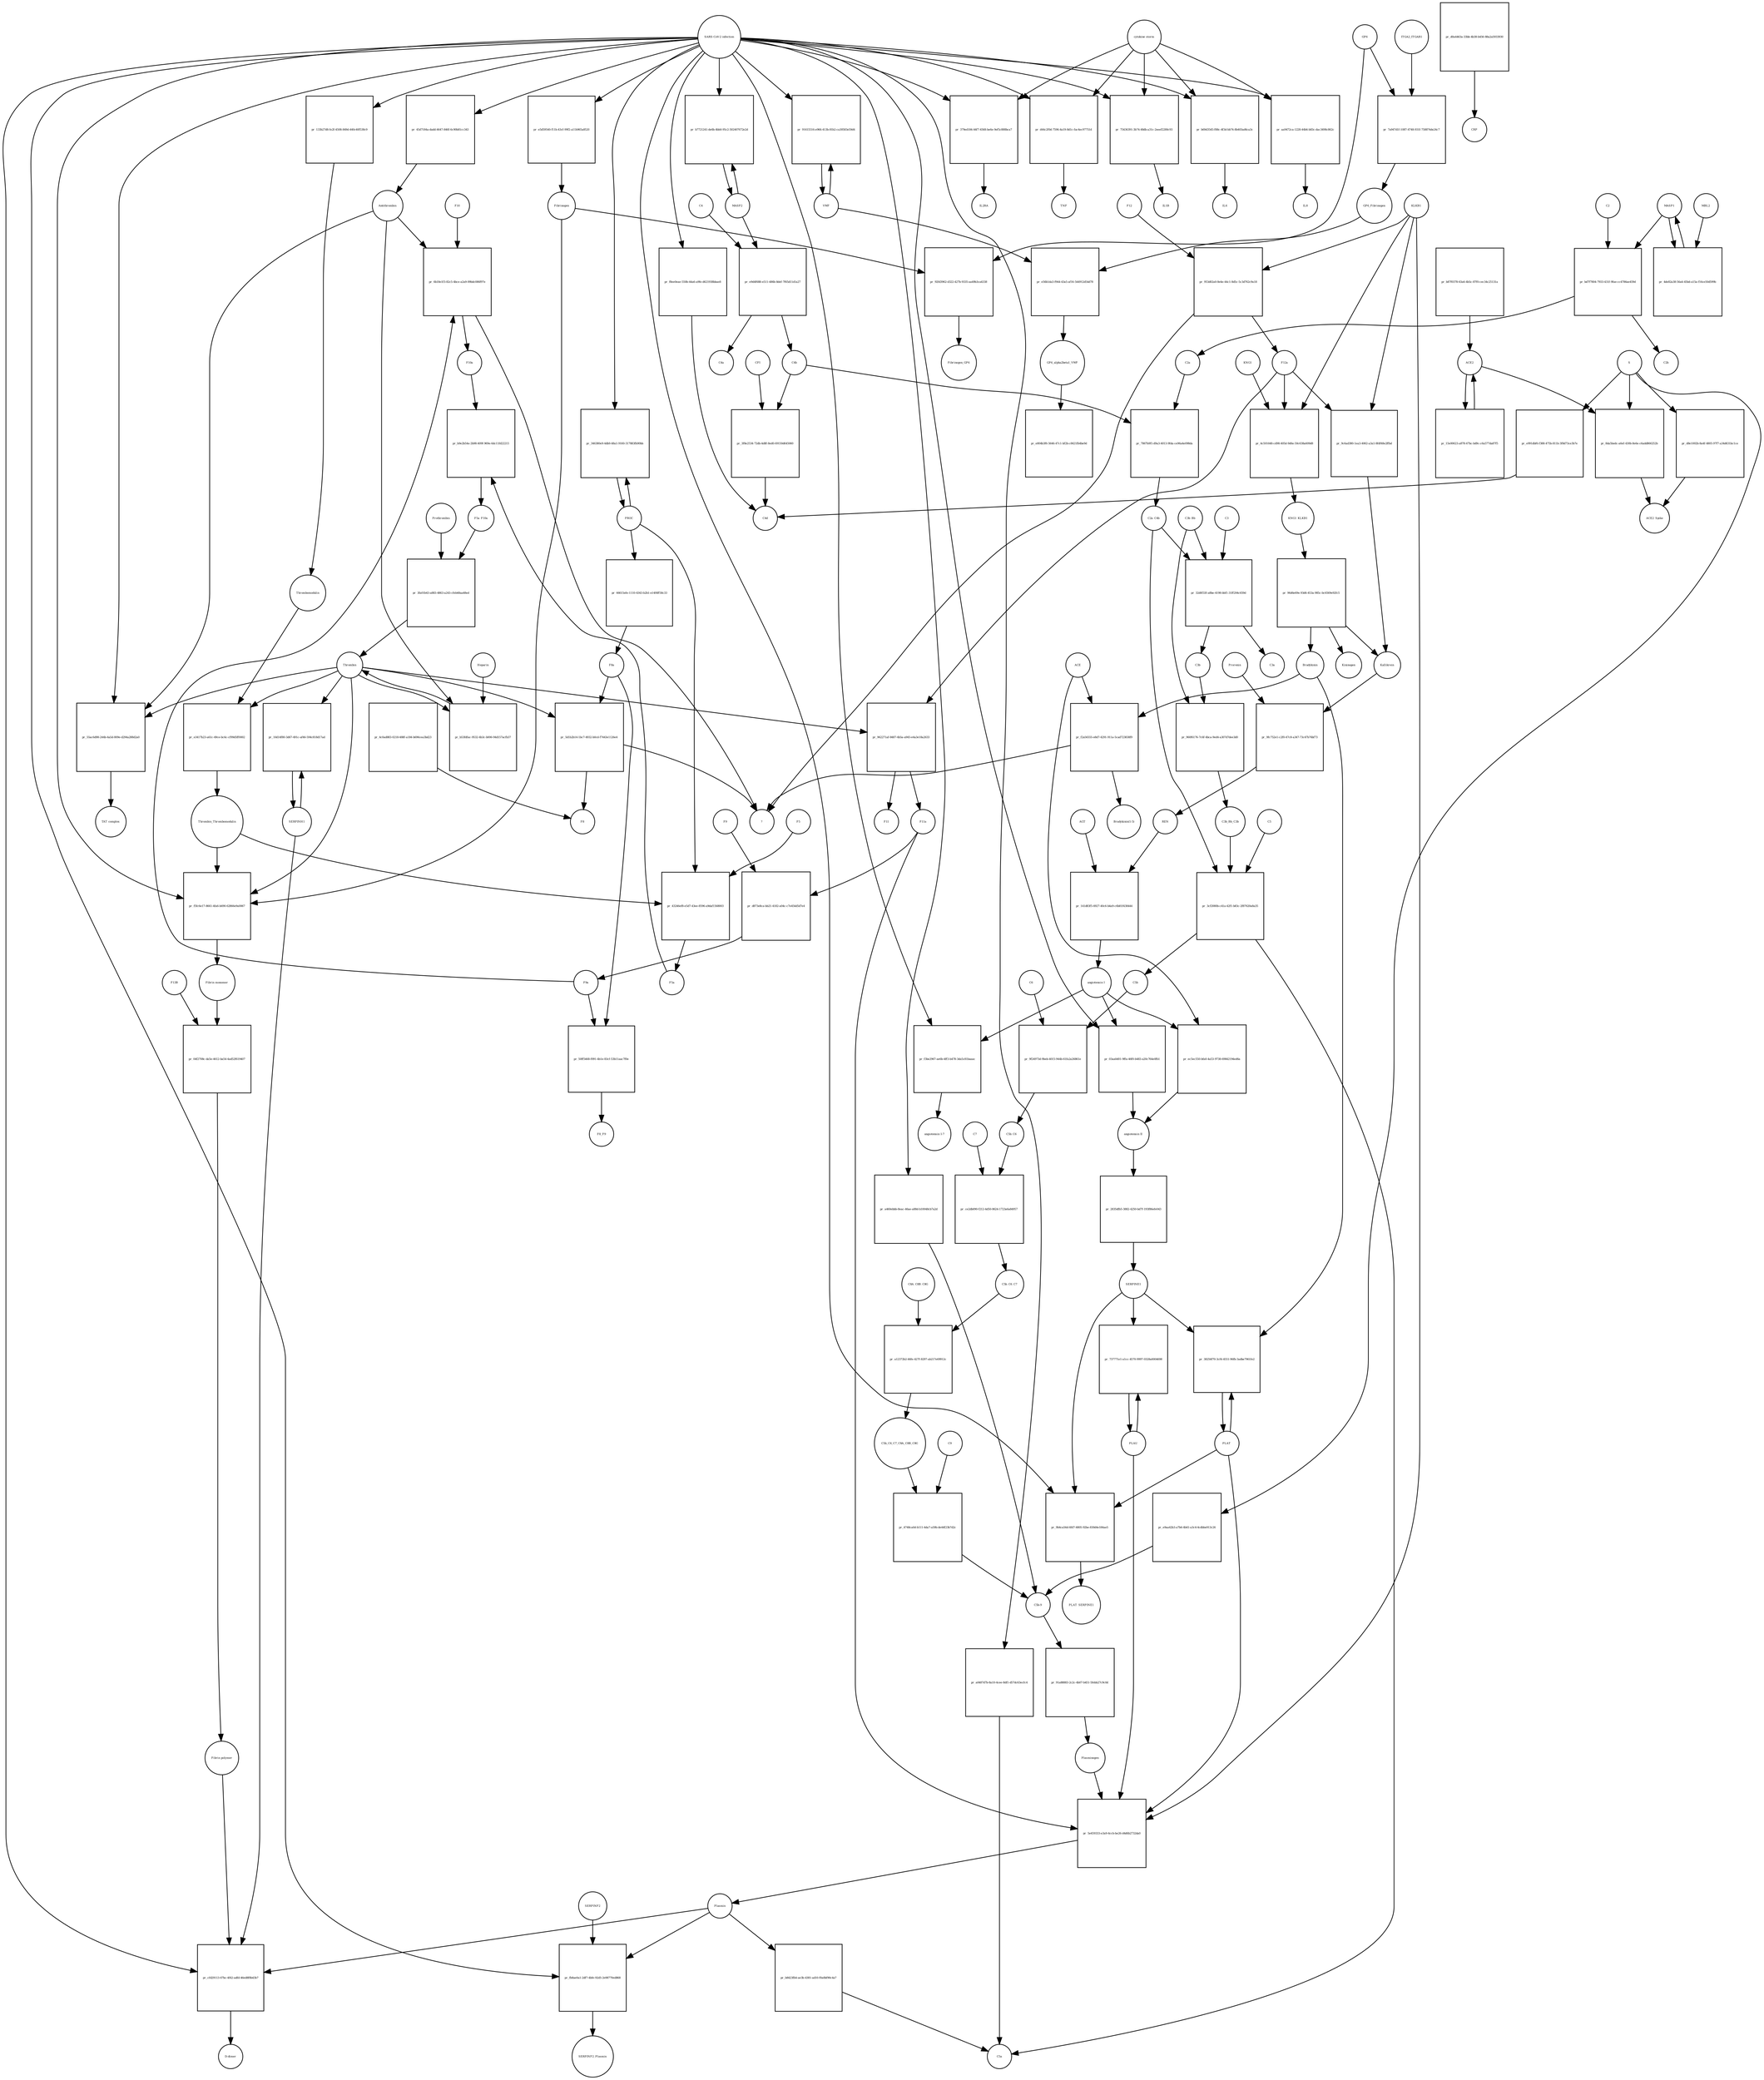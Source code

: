 strict digraph  {
C4b [annotation="", bipartite=0, cls=macromolecule, fontsize=4, label=C4b, shape=circle];
"pr_7867b9f1-d9a3-4013-9fda-ce96a4e098da" [annotation="", bipartite=1, cls=process, fontsize=4, label="pr_7867b9f1-d9a3-4013-9fda-ce96a4e098da", shape=square];
C2a [annotation="", bipartite=0, cls=macromolecule, fontsize=4, label=C2a, shape=circle];
C2a_C4b [annotation="", bipartite=0, cls=complex, fontsize=4, label=C2a_C4b, shape=circle];
C3b [annotation="", bipartite=0, cls=macromolecule, fontsize=4, label=C3b, shape=circle];
"pr_960f6176-7c6f-4bca-9ed4-a307d7dee3d0" [annotation="", bipartite=1, cls=process, fontsize=4, label="pr_960f6176-7c6f-4bca-9ed4-a307d7dee3d0", shape=square];
C3b_Bb [annotation="urn_miriam_pubmed_12440962|urn_miriam_brenda_3.4.21.47", bipartite=0, cls=complex, fontsize=4, label=C3b_Bb, shape=circle];
C3b_Bb_C3b [annotation="urn_miriam_pubmed_12440962|urn_miriam_brenda_34.4.21.47", bipartite=0, cls=complex, fontsize=4, label=C3b_Bb_C3b, shape=circle];
"pr_3f8e2534-72db-4d8f-8ed0-69150d645060" [annotation="", bipartite=1, cls=process, fontsize=4, label="pr_3f8e2534-72db-4d8f-8ed0-69150d645060", shape=square];
C4d [annotation="", bipartite=0, cls=macromolecule, fontsize=4, label=C4d, shape=circle];
CFI [annotation="urn_miriam_hgnc_HGNC%3A2771", bipartite=0, cls=macromolecule, fontsize=4, label=CFI, shape=circle];
"pr_4c0ad883-0218-488f-a184-b696cea3bd23" [annotation="", bipartite=1, cls=process, fontsize=4, label="pr_4c0ad883-0218-488f-a184-b696cea3bd23", shape=square];
F8 [annotation="urn_miriam_hgnc_HGNC%3A3546", bipartite=0, cls=macromolecule, fontsize=4, label=F8, shape=circle];
"pr_45d7184a-dadd-4647-846f-6c90b81cc343" [annotation="", bipartite=1, cls=process, fontsize=4, label="pr_45d7184a-dadd-4647-846f-6c90b81cc343", shape=square];
Antithrombin [annotation="urn_miriam_hgnc_HGNC%3A775", bipartite=0, cls=macromolecule, fontsize=4, label=Antithrombin, shape=circle];
"SARS-CoV-2 infection" [annotation=urn_miriam_taxonomy_2697049, bipartite=0, cls=phenotype, fontsize=4, label="SARS-CoV-2 infection", shape=circle];
S [annotation="urn_miriam_uniprot_P0DTC2|urn_miriam_uniprot_P59594", bipartite=0, cls=macromolecule, fontsize=4, label=S, shape=circle];
"pr_d8e1002b-8a4f-4805-97f7-a34d631bc1ce" [annotation="", bipartite=1, cls="omitted process", fontsize=4, label="pr_d8e1002b-8a4f-4805-97f7-a34d631bc1ce", shape=square];
ACE2_Spike [annotation="", bipartite=0, cls=complex, fontsize=4, label=ACE2_Spike, shape=circle];
Bradykinin [annotation="urn_miriam_obo.chebi_CHEBI%3A3165", bipartite=0, cls=macromolecule, fontsize=4, label=Bradykinin, shape=circle];
"pr_f2a56555-e8d7-4291-911a-5cad723838f9" [annotation="", bipartite=1, cls=process, fontsize=4, label="pr_f2a56555-e8d7-4291-911a-5cad723838f9", shape=square];
"Bradykinin(1-5)" [annotation="", bipartite=0, cls=macromolecule, fontsize=4, label="Bradykinin(1-5)", shape=circle];
"?" [annotation="", bipartite=0, cls=macromolecule, fontsize=4, label="?", shape=circle];
ACE [annotation="urn_miriam_hgnc_HGNC%3A2707", bipartite=0, cls=macromolecule, fontsize=4, label=ACE, shape=circle];
ACE2 [annotation="urn_miriam_hgnc_HGNC%3A13557", bipartite=0, cls=macromolecule, fontsize=4, label=ACE2, shape=circle];
"pr_15e00623-a878-47bc-bd9c-c6a577da87f5" [annotation="", bipartite=1, cls=process, fontsize=4, label="pr_15e00623-a878-47bc-bd9c-c6a577da87f5", shape=square];
"pr_8da5bedc-a6ef-430b-8e6e-c6add866252b" [annotation="", bipartite=1, cls=process, fontsize=4, label="pr_8da5bedc-a6ef-430b-8e6e-c6add866252b", shape=square];
"pr_b87f0378-63a6-4b5c-87f0-cec34c25131a" [annotation="", bipartite=1, cls=process, fontsize=4, label="pr_b87f0378-63a6-4b5c-87f0-cec34c25131a", shape=square];
"angiotensin I" [annotation="urn_miriam_obo.chebi_CHEBI%3A2718", bipartite=0, cls="simple chemical", fontsize=4, label="angiotensin I", shape=circle];
"pr_f3be2967-ae6b-4ff3-b478-3da5c81baaac" [annotation="", bipartite=1, cls=process, fontsize=4, label="pr_f3be2967-ae6b-4ff3-b478-3da5c81baaac", shape=square];
"angiotensin I-7" [annotation="urn_miriam_obo.chebi_CHEBI%3A55438", bipartite=0, cls="simple chemical", fontsize=4, label="angiotensin I-7", shape=circle];
"pr_e991dbf6-f388-475b-811b-3f8d73ce3b7e" [annotation="", bipartite=1, cls=process, fontsize=4, label="pr_e991dbf6-f388-475b-811b-3f8d73ce3b7e", shape=square];
"pr_e9aa42b3-a7b6-4b41-a3c4-4cdbbe913c26" [annotation="", bipartite=1, cls=process, fontsize=4, label="pr_e9aa42b3-a7b6-4b41-a3c4-4cdbbe913c26", shape=square];
"C5b-9" [annotation="", bipartite=0, cls=complex, fontsize=4, label="C5b-9", shape=circle];
"pr_d0a4463a-33bb-4b38-b456-88a2a5933930" [annotation="", bipartite=1, cls=process, fontsize=4, label="pr_d0a4463a-33bb-4b38-b456-88a2a5933930", shape=square];
CRP [annotation="urn_miriam_hgnc_HGNC%3A2367", bipartite=0, cls=macromolecule, fontsize=4, label=CRP, shape=circle];
VWF [annotation="", bipartite=0, cls=macromolecule, fontsize=4, label=VWF, shape=circle];
"pr_91615516-e966-413b-81b2-ca30583e59d4" [annotation="", bipartite=1, cls=process, fontsize=4, label="pr_91615516-e966-413b-81b2-ca30583e59d4", shape=square];
PROC [annotation="urn_miriam_hgnc_HGNC%3A9451", bipartite=0, cls=macromolecule, fontsize=4, label=PROC, shape=circle];
"pr_346380e9-4db9-48a1-9160-317883fb90bb" [annotation="", bipartite=1, cls=process, fontsize=4, label="pr_346380e9-4db9-48a1-9160-317883fb90bb", shape=square];
"pr_f8ee0eae-550b-44a6-a9fe-d621938bbae8" [annotation="", bipartite=1, cls=process, fontsize=4, label="pr_f8ee0eae-550b-44a6-a9fe-d621938bbae8", shape=square];
Plasmin [annotation="urn_miriam_hgnc_HGNC%3A9051", bipartite=0, cls=macromolecule, fontsize=4, label=Plasmin, shape=circle];
"pr_fb8ae0a1-2df7-4bfe-92d5-2e98770ed868" [annotation="", bipartite=1, cls=process, fontsize=4, label="pr_fb8ae0a1-2df7-4bfe-92d5-2e98770ed868", shape=square];
SERPINF2 [annotation="urn_miriam_hgnc_HGNC%3A9075", bipartite=0, cls=macromolecule, fontsize=4, label=SERPINF2, shape=circle];
SERPINF2_Plasmin [annotation="", bipartite=0, cls=complex, fontsize=4, label=SERPINF2_Plasmin, shape=circle];
"pr_133b27d8-fe2f-4508-849d-440c40f538c9" [annotation="", bipartite=1, cls=process, fontsize=4, label="pr_133b27d8-fe2f-4508-849d-440c40f538c9", shape=square];
Thrombomodulin [annotation="urn_miriam_hgnc_HGNC%3A11784", bipartite=0, cls=macromolecule, fontsize=4, label=Thrombomodulin, shape=circle];
KLKB1 [annotation=urn_miriam_hgnc_6371, bipartite=0, cls=macromolecule, fontsize=4, label=KLKB1, shape=circle];
"pr_9c6ad380-1ea3-4062-a3a1-8fdf48e2ffbd" [annotation="", bipartite=1, cls=process, fontsize=4, label="pr_9c6ad380-1ea3-4062-a3a1-8fdf48e2ffbd", shape=square];
Kallikrein [annotation=urn_miriam_hgnc_6371, bipartite=0, cls=macromolecule, fontsize=4, label=Kallikrein, shape=circle];
F12a [annotation="urn_miriam_hgnc_HGNC%3A3530", bipartite=0, cls=macromolecule, fontsize=4, label=F12a, shape=circle];
KNG1_KLKB1 [annotation=urn_miriam_pubmed_17598838, bipartite=0, cls=complex, fontsize=4, label=KNG1_KLKB1, shape=circle];
"pr_96d6e69e-93d6-453a-985c-bc6569e92fc5" [annotation="", bipartite=1, cls=process, fontsize=4, label="pr_96d6e69e-93d6-453a-985c-bc6569e92fc5", shape=square];
Kininogen [annotation="urn_miriam_hgnc_HGNC%3A6383", bipartite=0, cls=macromolecule, fontsize=4, label=Kininogen, shape=circle];
"pr_a460ebbb-8eac-46ae-a88d-b10048cb7a2d" [annotation="", bipartite=1, cls=process, fontsize=4, label="pr_a460ebbb-8eac-46ae-a88d-b10048cb7a2d", shape=square];
"pr_a0487d7b-8a10-4cee-8df1-d57dc63ecfc4" [annotation="", bipartite=1, cls=process, fontsize=4, label="pr_a0487d7b-8a10-4cee-8df1-d57dc63ecfc4", shape=square];
C5a [annotation="", bipartite=0, cls=macromolecule, fontsize=4, label=C5a, shape=circle];
PLAT [annotation="urn_miriam_hgnc_HGNC%3A9051", bipartite=0, cls=macromolecule, fontsize=4, label=PLAT, shape=circle];
"pr_38256f70-3cf4-4551-96fb-3adbe7961fe2" [annotation="", bipartite=1, cls=process, fontsize=4, label="pr_38256f70-3cf4-4551-96fb-3adbe7961fe2", shape=square];
SERPINE1 [annotation="urn_miriam_hgnc_HGNC%3A8593", bipartite=0, cls=macromolecule, fontsize=4, label=SERPINE1, shape=circle];
AGT [annotation="urn_miriam_hgnc_HGNC%3A333", bipartite=0, cls=macromolecule, fontsize=4, label=AGT, shape=circle];
"pr_141d83f5-6927-40c6-b4a9-c6b81f438444" [annotation="", bipartite=1, cls=process, fontsize=4, label="pr_141d83f5-6927-40c6-b4a9-c6b81f438444", shape=square];
REN [annotation="urn_miriam_hgnc_HGNC%3A9958", bipartite=0, cls=macromolecule, fontsize=4, label=REN, shape=circle];
C2 [annotation="urn_miriam_hgnc_HGNC%3A1248", bipartite=0, cls=macromolecule, fontsize=4, label=C2, shape=circle];
"pr_bd7f7804-7933-431f-9fae-cc4786ae459d" [annotation="", bipartite=1, cls=process, fontsize=4, label="pr_bd7f7804-7933-431f-9fae-cc4786ae459d", shape=square];
C2b [annotation="", bipartite=0, cls=macromolecule, fontsize=4, label=C2b, shape=circle];
MASP1 [annotation="", bipartite=0, cls=macromolecule, fontsize=4, label=MASP1, shape=circle];
MASP2 [annotation="", bipartite=0, cls=macromolecule, fontsize=4, label=MASP2, shape=circle];
"pr_b7721241-de6b-4bb0-95c2-502407672e2d" [annotation="", bipartite=1, cls=process, fontsize=4, label="pr_b7721241-de6b-4bb0-95c2-502407672e2d", shape=square];
"pr_4de82a38-56a4-45bd-a15a-f16ce50d599b" [annotation="", bipartite=1, cls=process, fontsize=4, label="pr_4de82a38-56a4-45bd-a15a-f16ce50d599b", shape=square];
MBL2 [annotation=urn_miriam_hgnc_6902, bipartite=0, cls=macromolecule, fontsize=4, label=MBL2, shape=circle];
F10 [annotation="urn_miriam_hgnc_HGNC%3A3528", bipartite=0, cls=macromolecule, fontsize=4, label=F10, shape=circle];
"pr_6b18e1f3-82c5-4bce-a2a9-09bdc086f97e" [annotation="", bipartite=1, cls=process, fontsize=4, label="pr_6b18e1f3-82c5-4bce-a2a9-09bdc086f97e", shape=square];
F10a [annotation="urn_miriam_hgnc_HGNC%3A3528", bipartite=0, cls=macromolecule, fontsize=4, label=F10a, shape=circle];
F9a [annotation="", bipartite=0, cls=macromolecule, fontsize=4, label=F9a, shape=circle];
C3 [annotation="urn_miriam_hgnc_HGNC%3A1318", bipartite=0, cls=macromolecule, fontsize=4, label=C3, shape=circle];
"pr_32d0f33f-a8be-4198-bbf1-31ff204c659d" [annotation="", bipartite=1, cls=process, fontsize=4, label="pr_32d0f33f-a8be-4198-bbf1-31ff204c659d", shape=square];
C3a [annotation="", bipartite=0, cls=macromolecule, fontsize=4, label=C3a, shape=circle];
Prorenin [annotation="", bipartite=0, cls=macromolecule, fontsize=4, label=Prorenin, shape=circle];
"pr_9fc752e1-c2f0-47c8-a347-73c47b76bf73" [annotation="", bipartite=1, cls=process, fontsize=4, label="pr_9fc752e1-c2f0-47c8-a347-73c47b76bf73", shape=square];
F8a [annotation="urn_miriam_hgnc_HGNC%3A3546", bipartite=0, cls=macromolecule, fontsize=4, label=F8a, shape=circle];
"pr_5d1b2b14-1bc7-4932-b0cd-f7443e1126e4" [annotation="", bipartite=1, cls=process, fontsize=4, label="pr_5d1b2b14-1bc7-4932-b0cd-f7443e1126e4", shape=square];
Thrombin [annotation="urn_miriam_hgnc_HGNC%3A3535", bipartite=0, cls=macromolecule, fontsize=4, label=Thrombin, shape=circle];
"pr_b53fdfac-9532-4b3c-b006-94d157acfb37" [annotation="", bipartite=1, cls=process, fontsize=4, label="pr_b53fdfac-9532-4b3c-b006-94d157acfb37", shape=square];
Heparin [annotation="urn_miriam_pubmed_708377|urn_miriam_obo.chebi_CHEBI%3A28304", bipartite=0, cls="simple chemical", fontsize=4, label=Heparin, shape=circle];
"pr_ec5ec550-bfa0-4a53-9738-69842194ed6a" [annotation="", bipartite=1, cls=process, fontsize=4, label="pr_ec5ec550-bfa0-4a53-9738-69842194ed6a", shape=square];
"angiotensin II" [annotation="urn_miriam_obo.chebi_CHEBI%3A2718", bipartite=0, cls="simple chemical", fontsize=4, label="angiotensin II", shape=circle];
PLAU [annotation="", bipartite=0, cls=macromolecule, fontsize=4, label=PLAU, shape=circle];
"pr_737771e1-a1cc-4570-9997-0328a0004698" [annotation="", bipartite=1, cls=process, fontsize=4, label="pr_737771e1-a1cc-4570-9997-0328a0004698", shape=square];
F12 [annotation="urn_miriam_hgnc_HGNC%3A3530", bipartite=0, cls=macromolecule, fontsize=4, label=F12, shape=circle];
"pr_953d02a0-8e4e-44c1-8d5c-5c3d762c9a18" [annotation="", bipartite=1, cls=process, fontsize=4, label="pr_953d02a0-8e4e-44c1-8d5c-5c3d762c9a18", shape=square];
"pr_962271af-8487-4b5a-a945-e4a3e18a2633" [annotation="", bipartite=1, cls=process, fontsize=4, label="pr_962271af-8487-4b5a-a945-e4a3e18a2633", shape=square];
F11 [annotation="urn_miriam_hgnc_HGNC%3A3529", bipartite=0, cls=macromolecule, fontsize=4, label=F11, shape=circle];
F11a [annotation="urn_miriam_hgnc_HGNC%3A3529", bipartite=0, cls=macromolecule, fontsize=4, label=F11a, shape=circle];
C4 [annotation="", bipartite=0, cls=macromolecule, fontsize=4, label=C4, shape=circle];
"pr_e9d4f688-e511-486b-8def-7f65d11d1a27" [annotation="", bipartite=1, cls=process, fontsize=4, label="pr_e9d4f688-e511-486b-8def-7f65d11d1a27", shape=square];
C4a [annotation="", bipartite=0, cls=macromolecule, fontsize=4, label=C4a, shape=circle];
"pr_9b4ca56d-6fd7-4805-92be-830d4e184ae5" [annotation="", bipartite=1, cls=process, fontsize=4, label="pr_9b4ca56d-6fd7-4805-92be-830d4e184ae5", shape=square];
PLAT_SERPINE1 [annotation=urn_miriam_pubmed_22449964, bipartite=0, cls=complex, fontsize=4, label=PLAT_SERPINE1, shape=circle];
"pr_50ff5468-f091-4b1e-83cf-53b11aac7f0e" [annotation="", bipartite=1, cls=process, fontsize=4, label="pr_50ff5468-f091-4b1e-83cf-53b11aac7f0e", shape=square];
F8_F9 [annotation=urn_miriam_pubmed_22471307, bipartite=0, cls=complex, fontsize=4, label=F8_F9, shape=circle];
"pr_b9e2b54e-2b98-409f-969e-6dc11fd22215" [annotation="", bipartite=1, cls=process, fontsize=4, label="pr_b9e2b54e-2b98-409f-969e-6dc11fd22215", shape=square];
F5a [annotation="urn_miriam_hgnc_HGNC%3A3542", bipartite=0, cls=macromolecule, fontsize=4, label=F5a, shape=circle];
F5a_F10a [annotation=urn_miriam_pubmed_2303476, bipartite=0, cls=complex, fontsize=4, label=F5a_F10a, shape=circle];
F5 [annotation="urn_miriam_hgnc_HGNC%3A3541", bipartite=0, cls=macromolecule, fontsize=4, label=F5, shape=circle];
"pr_43246ef8-e5d7-43ee-8596-a9daf1568003" [annotation="", bipartite=1, cls=process, fontsize=4, label="pr_43246ef8-e5d7-43ee-8596-a9daf1568003", shape=square];
Thrombin_Thrombomodulin [annotation="urn_miriam_pubmed_6282863|urn_miriam_taxonomy_9986", bipartite=0, cls=complex, fontsize=4, label=Thrombin_Thrombomodulin, shape=circle];
SERPINH1 [annotation="urn_miriam_hgnc_HGNC%3A1546", bipartite=0, cls=macromolecule, fontsize=4, label=SERPINH1, shape=circle];
"pr_10d14f80-3d67-491c-af46-594c818d17ad" [annotation="", bipartite=1, cls=process, fontsize=4, label="pr_10d14f80-3d67-491c-af46-594c818d17ad", shape=square];
Fibrinogen [annotation=urn_miriam_pubmed_19296670, bipartite=0, cls=complex, fontsize=4, label=Fibrinogen, shape=circle];
"pr_f5fc6e17-8661-4fa6-b690-62866e9a0067" [annotation="", bipartite=1, cls=process, fontsize=4, label="pr_f5fc6e17-8661-4fa6-b690-62866e9a0067", shape=square];
"Fibrin monomer" [annotation="", bipartite=0, cls=macromolecule, fontsize=4, label="Fibrin monomer", shape=circle];
C5 [annotation="urn_miriam_hgnc_HGNC%3A1331", bipartite=0, cls=macromolecule, fontsize=4, label=C5, shape=circle];
"pr_3cf2080b-c41a-42f1-b83c-2f87620a8a35" [annotation="", bipartite=1, cls=process, fontsize=4, label="pr_3cf2080b-c41a-42f1-b83c-2f87620a8a35", shape=square];
C5b [annotation="", bipartite=0, cls=macromolecule, fontsize=4, label=C5b, shape=circle];
"pr_9f24973d-9beb-4015-944b-61fa2a26861e" [annotation="", bipartite=1, cls=process, fontsize=4, label="pr_9f24973d-9beb-4015-944b-61fa2a26861e", shape=square];
C6 [annotation="urn_miriam_hgnc_HGNC%3A1339", bipartite=0, cls=macromolecule, fontsize=4, label=C6, shape=circle];
C5b_C6 [annotation="", bipartite=0, cls=complex, fontsize=4, label=C5b_C6, shape=circle];
"pr_ce2db090-f212-4d50-8624-1723a6a84957" [annotation="", bipartite=1, cls=process, fontsize=4, label="pr_ce2db090-f212-4d50-8624-1723a6a84957", shape=square];
C7 [annotation="urn_miriam_hgnc_HGNC%3A1346", bipartite=0, cls=macromolecule, fontsize=4, label=C7, shape=circle];
C5b_C6_C7 [annotation=urn_miriam_pubmed_28630159, bipartite=0, cls=complex, fontsize=4, label=C5b_C6_C7, shape=circle];
"pr_a12372b2-46fe-427f-8297-ab217e69912c" [annotation="", bipartite=1, cls=process, fontsize=4, label="pr_a12372b2-46fe-427f-8297-ab217e69912c", shape=square];
C8A_C8B_C8G [annotation="", bipartite=0, cls=complex, fontsize=4, label=C8A_C8B_C8G, shape=circle];
C5b_C6_C7_C8A_C8B_C8G [annotation=urn_miriam_pubmed_28630159, bipartite=0, cls=complex, fontsize=4, label=C5b_C6_C7_C8A_C8B_C8G, shape=circle];
"pr_4748ca0d-b111-4da7-a59b-de44f23b7d2c" [annotation="", bipartite=1, cls=process, fontsize=4, label="pr_4748ca0d-b111-4da7-a59b-de44f23b7d2c", shape=square];
C9 [annotation="urn_miriam_hgnc_HGNC%3A1358", bipartite=0, cls=macromolecule, fontsize=4, label=C9, shape=circle];
"pr_03aa0d01-9ffa-46f0-b483-a20c764e0fb1" [annotation="", bipartite=1, cls=process, fontsize=4, label="pr_03aa0d01-9ffa-46f0-b483-a20c764e0fb1", shape=square];
"pr_75436391-3b74-48db-a31c-2eeef2280c93" [annotation="", bipartite=1, cls=process, fontsize=4, label="pr_75436391-3b74-48db-a31c-2eeef2280c93", shape=square];
IL1B [annotation=urn_miriam_hgnc_5992, bipartite=0, cls=macromolecule, fontsize=4, label=IL1B, shape=circle];
"cytokine storm" [annotation=urn_miriam_pubmed_2504360, bipartite=0, cls=phenotype, fontsize=4, label="cytokine storm", shape=circle];
"pr_e5d59540-f11b-43cf-99f2-a11b965a8520" [annotation="", bipartite=1, cls=process, fontsize=4, label="pr_e5d59540-f11b-43cf-99f2-a11b965a8520", shape=square];
"pr_b69d3545-f88c-4f3d-bb74-8b403ad6ca3c" [annotation="", bipartite=1, cls=process, fontsize=4, label="pr_b69d3545-f88c-4f3d-bb74-8b403ad6ca3c", shape=square];
IL6 [annotation=urn_miriam_hgnc_6018, bipartite=0, cls=macromolecule, fontsize=4, label=IL6, shape=circle];
"pr_aa9472ca-1228-44b6-b83c-dac3498c862c" [annotation="", bipartite=1, cls=process, fontsize=4, label="pr_aa9472ca-1228-44b6-b83c-dac3498c862c", shape=square];
IL8 [annotation="urn_miriam_hgnc_HGNC%3A6025", bipartite=0, cls=macromolecule, fontsize=4, label=IL8, shape=circle];
"pr_379ed184-44f7-4568-be6e-9ef5c888bca7" [annotation="", bipartite=1, cls=process, fontsize=4, label="pr_379ed184-44f7-4568-be6e-9ef5c888bca7", shape=square];
IL2RA [annotation="urn_miriam_hgnc_HGNC%3A6008", bipartite=0, cls=macromolecule, fontsize=4, label=IL2RA, shape=circle];
Plasminogen [annotation="urn_miriam_hgnc_HGNC%3A9071", bipartite=0, cls=macromolecule, fontsize=4, label=Plasminogen, shape=circle];
"pr_5e459333-e3a9-4ccb-be26-d4d6b2732da0" [annotation="", bipartite=1, cls=process, fontsize=4, label="pr_5e459333-e3a9-4ccb-be26-d4d6b2732da0", shape=square];
"pr_55ac6d98-244b-4a5d-809e-d294a288d2a0" [annotation="", bipartite=1, cls=process, fontsize=4, label="pr_55ac6d98-244b-4a5d-809e-d294a288d2a0", shape=square];
"TAT complex" [annotation=urn_miriam_pubmed_22930518, bipartite=0, cls=complex, fontsize=4, label="TAT complex", shape=circle];
Prothrombin [annotation="urn_miriam_hgnc_HGNC%3A3535", bipartite=0, cls=macromolecule, fontsize=4, label=Prothrombin, shape=circle];
"pr_3fa01b43-a883-4863-a243-cfeb48aa48ed" [annotation="", bipartite=1, cls=process, fontsize=4, label="pr_3fa01b43-a883-4863-a243-cfeb48aa48ed", shape=square];
"pr_66615efe-1110-4343-b2b1-e14f4ff58c33" [annotation="", bipartite=1, cls=process, fontsize=4, label="pr_66615efe-1110-4343-b2b1-e14f4ff58c33", shape=square];
"pr_2835dfb5-3882-4250-bd7f-193f86efe043" [annotation="", bipartite=1, cls=process, fontsize=4, label="pr_2835dfb5-3882-4250-bd7f-193f86efe043", shape=square];
"pr_e3417b23-a61c-49ce-bc6c-cf99d5ff0002" [annotation="", bipartite=1, cls=process, fontsize=4, label="pr_e3417b23-a61c-49ce-bc6c-cf99d5ff0002", shape=square];
F9 [annotation="urn_miriam_hgnc_HGNC%3A35531", bipartite=0, cls=macromolecule, fontsize=4, label=F9, shape=circle];
"pr_d873e8ca-bb21-4182-a04c-c7e454d5d7e4" [annotation="", bipartite=1, cls=process, fontsize=4, label="pr_d873e8ca-bb21-4182-a04c-c7e454d5d7e4", shape=square];
"pr_4c501648-cd98-405d-9d6e-50c638a609d8" [annotation="", bipartite=1, cls=process, fontsize=4, label="pr_4c501648-cd98-405d-9d6e-50c638a609d8", shape=square];
KNG1 [annotation=urn_miriam_hgnc_6383, bipartite=0, cls=macromolecule, fontsize=4, label=KNG1, shape=circle];
"pr_91a88883-2c2c-4b07-b451-5febb27c9c0d" [annotation="", bipartite=1, cls=process, fontsize=4, label="pr_91a88883-2c2c-4b07-b451-5febb27c9c0d", shape=square];
"pr_b8423fb4-ae3b-4381-ad10-f0a0bf90c4a7" [annotation="", bipartite=1, cls=process, fontsize=4, label="pr_b8423fb4-ae3b-4381-ad10-f0a0bf90c4a7", shape=square];
"pr_d44c2f0d-7596-4a19-8d1c-fac4ec97751d" [annotation="", bipartite=1, cls=process, fontsize=4, label="pr_d44c2f0d-7596-4a19-8d1c-fac4ec97751d", shape=square];
TNF [annotation=urn_miriam_hgnc_11892, bipartite=0, cls=macromolecule, fontsize=4, label=TNF, shape=circle];
"pr_04f2708c-da5e-4612-ba54-4ad52f619407" [annotation="", bipartite=1, cls=process, fontsize=4, label="pr_04f2708c-da5e-4612-ba54-4ad52f619407", shape=square];
"Fibrin polymer" [annotation="", bipartite=0, cls=macromolecule, fontsize=4, label="Fibrin polymer", shape=circle];
F13B [annotation="", bipartite=0, cls=macromolecule, fontsize=4, label=F13B, shape=circle];
"pr_cfd29113-67bc-4f42-adfd-46ed8f8b43b7" [annotation="", bipartite=1, cls=process, fontsize=4, label="pr_cfd29113-67bc-4f42-adfd-46ed8f8b43b7", shape=square];
"D-dimer" [annotation=urn_miriam_pubmed_19008457, bipartite=0, cls=macromolecule, fontsize=4, label="D-dimer", shape=circle];
GP6_alpha2beta1_VWF [annotation="", bipartite=0, cls=complex, fontsize=4, label=GP6_alpha2beta1_VWF, shape=circle];
"pr_e804b3f6-5646-47c1-bf2b-c8421fb4be9d" [annotation="", bipartite=1, cls="omitted process", fontsize=4, label="pr_e804b3f6-5646-47c1-bf2b-c8421fb4be9d", shape=square];
GP6 [annotation=urn_miriam_hgnc_14388, bipartite=0, cls=macromolecule, fontsize=4, label=GP6, shape=circle];
"pr_7a947d1f-1087-4748-931f-758874de24c7" [annotation="", bipartite=1, cls=process, fontsize=4, label="pr_7a947d1f-1087-4748-931f-758874de24c7", shape=square];
ITGA2_ITGAB1 [annotation="urn_miriam_intact_EBI-16428357", bipartite=0, cls=complex, fontsize=4, label=ITGA2_ITGAB1, shape=circle];
GP6_Fibrinogen [annotation="", bipartite=0, cls=complex, fontsize=4, label=GP6_Fibrinogen, shape=circle];
"pr_e56b1da3-f944-43a5-af16-544912d54d78" [annotation="", bipartite=1, cls=process, fontsize=4, label="pr_e56b1da3-f944-43a5-af16-544912d54d78", shape=square];
"pr_92fd3962-d322-427b-9335-aa49b3ca4338" [annotation="", bipartite=1, cls=process, fontsize=4, label="pr_92fd3962-d322-427b-9335-aa49b3ca4338", shape=square];
Fibrinogen_GP6 [annotation=urn_miriam_pubmed_19296670, bipartite=0, cls=complex, fontsize=4, label=Fibrinogen_GP6, shape=circle];
C4b -> "pr_7867b9f1-d9a3-4013-9fda-ce96a4e098da"  [annotation="", interaction_type=consumption];
C4b -> "pr_3f8e2534-72db-4d8f-8ed0-69150d645060"  [annotation="", interaction_type=consumption];
"pr_7867b9f1-d9a3-4013-9fda-ce96a4e098da" -> C2a_C4b  [annotation="", interaction_type=production];
C2a -> "pr_7867b9f1-d9a3-4013-9fda-ce96a4e098da"  [annotation="", interaction_type=consumption];
C2a_C4b -> "pr_32d0f33f-a8be-4198-bbf1-31ff204c659d"  [annotation=urn_miriam_pubmed_12440962, interaction_type=catalysis];
C2a_C4b -> "pr_3cf2080b-c41a-42f1-b83c-2f87620a8a35"  [annotation=urn_miriam_pubmed_28630159, interaction_type=catalysis];
C3b -> "pr_960f6176-7c6f-4bca-9ed4-a307d7dee3d0"  [annotation="", interaction_type=consumption];
"pr_960f6176-7c6f-4bca-9ed4-a307d7dee3d0" -> C3b_Bb_C3b  [annotation="", interaction_type=production];
C3b_Bb -> "pr_960f6176-7c6f-4bca-9ed4-a307d7dee3d0"  [annotation="", interaction_type=consumption];
C3b_Bb -> "pr_32d0f33f-a8be-4198-bbf1-31ff204c659d"  [annotation=urn_miriam_pubmed_12440962, interaction_type=catalysis];
C3b_Bb_C3b -> "pr_3cf2080b-c41a-42f1-b83c-2f87620a8a35"  [annotation=urn_miriam_pubmed_28630159, interaction_type=catalysis];
"pr_3f8e2534-72db-4d8f-8ed0-69150d645060" -> C4d  [annotation="", interaction_type=production];
CFI -> "pr_3f8e2534-72db-4d8f-8ed0-69150d645060"  [annotation=urn_miriam_pubmed_19362461, interaction_type=catalysis];
"pr_4c0ad883-0218-488f-a184-b696cea3bd23" -> F8  [annotation="", interaction_type=production];
"pr_45d7184a-dadd-4647-846f-6c90b81cc343" -> Antithrombin  [annotation="", interaction_type=production];
Antithrombin -> "pr_6b18e1f3-82c5-4bce-a2a9-09bdc086f97e"  [annotation="urn_miriam_pubmed_11551226|urn_miriam_pubmed_15853774", interaction_type=inhibition];
Antithrombin -> "pr_b53fdfac-9532-4b3c-b006-94d157acfb37"  [annotation=urn_miriam_pubmed_15853774, interaction_type=inhibition];
Antithrombin -> "pr_55ac6d98-244b-4a5d-809e-d294a288d2a0"  [annotation="", interaction_type=consumption];
"SARS-CoV-2 infection" -> "pr_45d7184a-dadd-4647-846f-6c90b81cc343"  [annotation=urn_miriam_pubmed_32302438, interaction_type="necessary stimulation"];
"SARS-CoV-2 infection" -> "pr_f3be2967-ae6b-4ff3-b478-3da5c81baaac"  [annotation=urn_miriam_pubmed_23392115, interaction_type=inhibition];
"SARS-CoV-2 infection" -> "pr_91615516-e966-413b-81b2-ca30583e59d4"  [annotation=urn_miriam_pubmed_32367170, interaction_type="necessary stimulation"];
"SARS-CoV-2 infection" -> "pr_346380e9-4db9-48a1-9160-317883fb90bb"  [annotation=urn_miriam_pubmed_32302438, interaction_type="necessary stimulation"];
"SARS-CoV-2 infection" -> "pr_f8ee0eae-550b-44a6-a9fe-d621938bbae8"  [annotation=urn_miriam_pubmed_32299776, interaction_type=stimulation];
"SARS-CoV-2 infection" -> "pr_fb8ae0a1-2df7-4bfe-92d5-2e98770ed868"  [annotation="urn_miriam_pubmed_2437112|urn_miriam_doi_10.1101%2F2020.04.25.20077842", interaction_type=stimulation];
"SARS-CoV-2 infection" -> "pr_133b27d8-fe2f-4508-849d-440c40f538c9"  [annotation="urn_miriam_doi_10.1101%2F2020.04.25.20077842", interaction_type="necessary stimulation"];
"SARS-CoV-2 infection" -> "pr_a460ebbb-8eac-46ae-a88d-b10048cb7a2d"  [annotation=urn_miriam_pmc_PMC7260598, interaction_type="necessary stimulation"];
"SARS-CoV-2 infection" -> "pr_a0487d7b-8a10-4cee-8df1-d57dc63ecfc4"  [annotation=urn_miriam_pmc_PMC7260598, interaction_type="necessary stimulation"];
"SARS-CoV-2 infection" -> "pr_b7721241-de6b-4bb0-95c2-502407672e2d"  [annotation="urn_miriam_pubmed_11290788|urn_miriam_pubmed_32299776", interaction_type=stimulation];
"SARS-CoV-2 infection" -> "pr_9b4ca56d-6fd7-4805-92be-830d4e184ae5"  [annotation="urn_miriam_pubmed_22449964|urn_miriam_doi_10.1101%2F2020.04.25.20077842", interaction_type="necessary stimulation"];
"SARS-CoV-2 infection" -> "pr_f5fc6e17-8661-4fa6-b690-62866e9a0067"  [annotation="urn_miriam_pubmed_6282863|urn_miriam_pubmed_28228446|urn_miriam_pubmed_2117226", interaction_type="necessary stimulation"];
"SARS-CoV-2 infection" -> "pr_03aa0d01-9ffa-46f0-b483-a20c764e0fb1"  [annotation=urn_miriam_pubmed_32048163, interaction_type=catalysis];
"SARS-CoV-2 infection" -> "pr_75436391-3b74-48db-a31c-2eeef2280c93"  [annotation=urn_miriam_pubmed_32171193, interaction_type=stimulation];
"SARS-CoV-2 infection" -> "pr_e5d59540-f11b-43cf-99f2-a11b965a8520"  [annotation="", interaction_type=consumption];
"SARS-CoV-2 infection" -> "pr_b69d3545-f88c-4f3d-bb74-8b403ad6ca3c"  [annotation=urn_miriam_pubmed_32286245, interaction_type=stimulation];
"SARS-CoV-2 infection" -> "pr_aa9472ca-1228-44b6-b83c-dac3498c862c"  [annotation=urn_miriam_pubmed_32286245, interaction_type=stimulation];
"SARS-CoV-2 infection" -> "pr_379ed184-44f7-4568-be6e-9ef5c888bca7"  [annotation=urn_miriam_pubmed_32286245, interaction_type=stimulation];
"SARS-CoV-2 infection" -> "pr_55ac6d98-244b-4a5d-809e-d294a288d2a0"  [annotation="urn_miriam_pubmed_22930518|urn_miriam_doi_10.1101%2F2020.04.25.20077842", interaction_type="necessary stimulation"];
"SARS-CoV-2 infection" -> "pr_d44c2f0d-7596-4a19-8d1c-fac4ec97751d"  [annotation=urn_miriam_pubmed_32504360, interaction_type=stimulation];
"SARS-CoV-2 infection" -> "pr_cfd29113-67bc-4f42-adfd-46ed8f8b43b7"  [annotation="urn_miriam_pubmed_29096812|urn_miriam_pubmed_10574983|urn_miriam_pubmed_32172226", interaction_type="necessary stimulation"];
S -> "pr_d8e1002b-8a4f-4805-97f7-a34d631bc1ce"  [annotation="", interaction_type=consumption];
S -> "pr_8da5bedc-a6ef-430b-8e6e-c6add866252b"  [annotation="", interaction_type=consumption];
S -> "pr_e991dbf6-f388-475b-811b-3f8d73ce3b7e"  [annotation="", interaction_type=consumption];
S -> "pr_e9aa42b3-a7b6-4b41-a3c4-4cdbbe913c26"  [annotation="", interaction_type=consumption];
"pr_d8e1002b-8a4f-4805-97f7-a34d631bc1ce" -> ACE2_Spike  [annotation="", interaction_type=production];
Bradykinin -> "pr_f2a56555-e8d7-4291-911a-5cad723838f9"  [annotation="", interaction_type=consumption];
Bradykinin -> "pr_38256f70-3cf4-4551-96fb-3adbe7961fe2"  [annotation="urn_miriam_pubmed_10373228|urn_miriam_pubmed_2769655", interaction_type=catalysis];
"pr_f2a56555-e8d7-4291-911a-5cad723838f9" -> "Bradykinin(1-5)"  [annotation="", interaction_type=production];
"pr_f2a56555-e8d7-4291-911a-5cad723838f9" -> "?"  [annotation="", interaction_type=production];
ACE -> "pr_f2a56555-e8d7-4291-911a-5cad723838f9"  [annotation=urn_miriam_pubmed_10969042, interaction_type=catalysis];
ACE -> "pr_ec5ec550-bfa0-4a53-9738-69842194ed6a"  [annotation="urn_miriam_taxonomy_9606|urn_miriam_pubmed_190881|urn_miriam_pubmed_10969042", interaction_type=catalysis];
ACE2 -> "pr_15e00623-a878-47bc-bd9c-c6a577da87f5"  [annotation="", interaction_type=consumption];
ACE2 -> "pr_8da5bedc-a6ef-430b-8e6e-c6add866252b"  [annotation="", interaction_type=consumption];
"pr_15e00623-a878-47bc-bd9c-c6a577da87f5" -> ACE2  [annotation="", interaction_type=production];
"pr_8da5bedc-a6ef-430b-8e6e-c6add866252b" -> ACE2_Spike  [annotation="", interaction_type=production];
"pr_b87f0378-63a6-4b5c-87f0-cec34c25131a" -> ACE2  [annotation="", interaction_type=production];
"angiotensin I" -> "pr_f3be2967-ae6b-4ff3-b478-3da5c81baaac"  [annotation="", interaction_type=consumption];
"angiotensin I" -> "pr_ec5ec550-bfa0-4a53-9738-69842194ed6a"  [annotation="", interaction_type=consumption];
"angiotensin I" -> "pr_03aa0d01-9ffa-46f0-b483-a20c764e0fb1"  [annotation="", interaction_type=consumption];
"pr_f3be2967-ae6b-4ff3-b478-3da5c81baaac" -> "angiotensin I-7"  [annotation="", interaction_type=production];
"pr_e991dbf6-f388-475b-811b-3f8d73ce3b7e" -> C4d  [annotation="", interaction_type=production];
"pr_e9aa42b3-a7b6-4b41-a3c4-4cdbbe913c26" -> "C5b-9"  [annotation="", interaction_type=production];
"C5b-9" -> "pr_91a88883-2c2c-4b07-b451-5febb27c9c0d"  [annotation="", interaction_type=consumption];
"pr_d0a4463a-33bb-4b38-b456-88a2a5933930" -> CRP  [annotation="", interaction_type=production];
VWF -> "pr_91615516-e966-413b-81b2-ca30583e59d4"  [annotation="", interaction_type=consumption];
VWF -> "pr_e56b1da3-f944-43a5-af16-544912d54d78"  [annotation="", interaction_type=consumption];
"pr_91615516-e966-413b-81b2-ca30583e59d4" -> VWF  [annotation="", interaction_type=production];
PROC -> "pr_346380e9-4db9-48a1-9160-317883fb90bb"  [annotation="", interaction_type=consumption];
PROC -> "pr_43246ef8-e5d7-43ee-8596-a9daf1568003"  [annotation="urn_miriam_pubmed_6282863|urn_miriam_pubmed_6572921|urn_miriam_pubmed_2322551", interaction_type=inhibition];
PROC -> "pr_66615efe-1110-4343-b2b1-e14f4ff58c33"  [annotation="", interaction_type=consumption];
"pr_346380e9-4db9-48a1-9160-317883fb90bb" -> PROC  [annotation="", interaction_type=production];
"pr_f8ee0eae-550b-44a6-a9fe-d621938bbae8" -> C4d  [annotation="", interaction_type=production];
Plasmin -> "pr_fb8ae0a1-2df7-4bfe-92d5-2e98770ed868"  [annotation="", interaction_type=consumption];
Plasmin -> "pr_b8423fb4-ae3b-4381-ad10-f0a0bf90c4a7"  [annotation="urn_miriam_pubmed_27077125|urn_miriam_taxonomy_10090", interaction_type="necessary stimulation"];
Plasmin -> "pr_cfd29113-67bc-4f42-adfd-46ed8f8b43b7"  [annotation="urn_miriam_pubmed_29096812|urn_miriam_pubmed_10574983|urn_miriam_pubmed_32172226", interaction_type=catalysis];
"pr_fb8ae0a1-2df7-4bfe-92d5-2e98770ed868" -> SERPINF2_Plasmin  [annotation="", interaction_type=production];
SERPINF2 -> "pr_fb8ae0a1-2df7-4bfe-92d5-2e98770ed868"  [annotation="", interaction_type=consumption];
"pr_133b27d8-fe2f-4508-849d-440c40f538c9" -> Thrombomodulin  [annotation="", interaction_type=production];
Thrombomodulin -> "pr_e3417b23-a61c-49ce-bc6c-cf99d5ff0002"  [annotation="", interaction_type=consumption];
KLKB1 -> "pr_9c6ad380-1ea3-4062-a3a1-8fdf48e2ffbd"  [annotation="", interaction_type=consumption];
KLKB1 -> "pr_953d02a0-8e4e-44c1-8d5c-5c3d762c9a18"  [annotation=urn_miriam_pubmed_21304106, interaction_type=catalysis];
KLKB1 -> "pr_5e459333-e3a9-4ccb-be26-d4d6b2732da0"  [annotation=urn_miriam_pubmed_3850647, interaction_type=catalysis];
KLKB1 -> "pr_4c501648-cd98-405d-9d6e-50c638a609d8"  [annotation="", interaction_type=consumption];
"pr_9c6ad380-1ea3-4062-a3a1-8fdf48e2ffbd" -> Kallikrein  [annotation="", interaction_type=production];
Kallikrein -> "pr_9fc752e1-c2f0-47c8-a347-73c47b76bf73"  [annotation=urn_miriam_pubmed_12793984, interaction_type=catalysis];
F12a -> "pr_9c6ad380-1ea3-4062-a3a1-8fdf48e2ffbd"  [annotation=urn_miriam_pubmed_21304106, interaction_type=catalysis];
F12a -> "pr_962271af-8487-4b5a-a945-e4a3e18a2633"  [annotation="", interaction_type=consumption];
F12a -> "pr_4c501648-cd98-405d-9d6e-50c638a609d8"  [annotation=urn_miriam_pubmed_7944388, interaction_type=catalysis];
KNG1_KLKB1 -> "pr_96d6e69e-93d6-453a-985c-bc6569e92fc5"  [annotation=urn_miriam_isbn_9781482204049, interaction_type=catalysis];
"pr_96d6e69e-93d6-453a-985c-bc6569e92fc5" -> Kininogen  [annotation="", interaction_type=production];
"pr_96d6e69e-93d6-453a-985c-bc6569e92fc5" -> Bradykinin  [annotation="", interaction_type=production];
"pr_96d6e69e-93d6-453a-985c-bc6569e92fc5" -> Kallikrein  [annotation="", interaction_type=production];
"pr_a460ebbb-8eac-46ae-a88d-b10048cb7a2d" -> "C5b-9"  [annotation="", interaction_type=production];
"pr_a0487d7b-8a10-4cee-8df1-d57dc63ecfc4" -> C5a  [annotation="", interaction_type=production];
PLAT -> "pr_38256f70-3cf4-4551-96fb-3adbe7961fe2"  [annotation="", interaction_type=consumption];
PLAT -> "pr_9b4ca56d-6fd7-4805-92be-830d4e184ae5"  [annotation="", interaction_type=consumption];
PLAT -> "pr_5e459333-e3a9-4ccb-be26-d4d6b2732da0"  [annotation=urn_miriam_pubmed_3850647, interaction_type=catalysis];
"pr_38256f70-3cf4-4551-96fb-3adbe7961fe2" -> PLAT  [annotation="", interaction_type=production];
SERPINE1 -> "pr_38256f70-3cf4-4551-96fb-3adbe7961fe2"  [annotation="urn_miriam_pubmed_10373228|urn_miriam_pubmed_2769655", interaction_type=inhibition];
SERPINE1 -> "pr_737771e1-a1cc-4570-9997-0328a0004698"  [annotation=urn_miriam_pubmed_21199867, interaction_type=inhibition];
SERPINE1 -> "pr_9b4ca56d-6fd7-4805-92be-830d4e184ae5"  [annotation="", interaction_type=consumption];
AGT -> "pr_141d83f5-6927-40c6-b4a9-c6b81f438444"  [annotation="", interaction_type=consumption];
"pr_141d83f5-6927-40c6-b4a9-c6b81f438444" -> "angiotensin I"  [annotation="", interaction_type=production];
REN -> "pr_141d83f5-6927-40c6-b4a9-c6b81f438444"  [annotation="urn_miriam_pubmed_10585461|urn_miriam_pubmed_30934934|urn_miriam_pubmed_6172448|urn_miriam_taxonomy_9606", interaction_type=catalysis];
C2 -> "pr_bd7f7804-7933-431f-9fae-cc4786ae459d"  [annotation="", interaction_type=consumption];
"pr_bd7f7804-7933-431f-9fae-cc4786ae459d" -> C2a  [annotation="", interaction_type=production];
"pr_bd7f7804-7933-431f-9fae-cc4786ae459d" -> C2b  [annotation="", interaction_type=production];
MASP1 -> "pr_bd7f7804-7933-431f-9fae-cc4786ae459d"  [annotation=urn_miriam_pubmed_10946292, interaction_type=catalysis];
MASP1 -> "pr_4de82a38-56a4-45bd-a15a-f16ce50d599b"  [annotation="", interaction_type=consumption];
MASP2 -> "pr_b7721241-de6b-4bb0-95c2-502407672e2d"  [annotation="", interaction_type=consumption];
MASP2 -> "pr_e9d4f688-e511-486b-8def-7f65d11d1a27"  [annotation=urn_miriam_pubmed_21664989, interaction_type=catalysis];
"pr_b7721241-de6b-4bb0-95c2-502407672e2d" -> MASP2  [annotation="", interaction_type=production];
"pr_4de82a38-56a4-45bd-a15a-f16ce50d599b" -> MASP1  [annotation="", interaction_type=production];
MBL2 -> "pr_4de82a38-56a4-45bd-a15a-f16ce50d599b"  [annotation=urn_miriam_pubmed_11290788, interaction_type=stimulation];
F10 -> "pr_6b18e1f3-82c5-4bce-a2a9-09bdc086f97e"  [annotation="", interaction_type=consumption];
"pr_6b18e1f3-82c5-4bce-a2a9-09bdc086f97e" -> F10a  [annotation="", interaction_type=production];
"pr_6b18e1f3-82c5-4bce-a2a9-09bdc086f97e" -> "?"  [annotation="", interaction_type=production];
F10a -> "pr_b9e2b54e-2b98-409f-969e-6dc11fd22215"  [annotation="", interaction_type=consumption];
F9a -> "pr_6b18e1f3-82c5-4bce-a2a9-09bdc086f97e"  [annotation="urn_miriam_pubmed_11551226|urn_miriam_pubmed_15853774", interaction_type=catalysis];
F9a -> "pr_50ff5468-f091-4b1e-83cf-53b11aac7f0e"  [annotation="", interaction_type=consumption];
C3 -> "pr_32d0f33f-a8be-4198-bbf1-31ff204c659d"  [annotation="", interaction_type=consumption];
"pr_32d0f33f-a8be-4198-bbf1-31ff204c659d" -> C3a  [annotation="", interaction_type=production];
"pr_32d0f33f-a8be-4198-bbf1-31ff204c659d" -> C3b  [annotation="", interaction_type=production];
Prorenin -> "pr_9fc752e1-c2f0-47c8-a347-73c47b76bf73"  [annotation="", interaction_type=consumption];
"pr_9fc752e1-c2f0-47c8-a347-73c47b76bf73" -> REN  [annotation="", interaction_type=production];
F8a -> "pr_5d1b2b14-1bc7-4932-b0cd-f7443e1126e4"  [annotation="", interaction_type=consumption];
F8a -> "pr_50ff5468-f091-4b1e-83cf-53b11aac7f0e"  [annotation="", interaction_type=consumption];
"pr_5d1b2b14-1bc7-4932-b0cd-f7443e1126e4" -> F8  [annotation="", interaction_type=production];
"pr_5d1b2b14-1bc7-4932-b0cd-f7443e1126e4" -> "?"  [annotation="", interaction_type=production];
Thrombin -> "pr_5d1b2b14-1bc7-4932-b0cd-f7443e1126e4"  [annotation=urn_miriam_pubmed_15746105, interaction_type=catalysis];
Thrombin -> "pr_b53fdfac-9532-4b3c-b006-94d157acfb37"  [annotation="", interaction_type=consumption];
Thrombin -> "pr_962271af-8487-4b5a-a945-e4a3e18a2633"  [annotation="urn_miriam_pubmed_21304106|urn_miriam_pubmed_8631976", interaction_type=catalysis];
Thrombin -> "pr_10d14f80-3d67-491c-af46-594c818d17ad"  [annotation=urn_miriam_pubmed_23809134, interaction_type=catalysis];
Thrombin -> "pr_f5fc6e17-8661-4fa6-b690-62866e9a0067"  [annotation="urn_miriam_pubmed_6282863|urn_miriam_pubmed_28228446|urn_miriam_pubmed_2117226", interaction_type=catalysis];
Thrombin -> "pr_55ac6d98-244b-4a5d-809e-d294a288d2a0"  [annotation="", interaction_type=consumption];
Thrombin -> "pr_e3417b23-a61c-49ce-bc6c-cf99d5ff0002"  [annotation="", interaction_type=consumption];
"pr_b53fdfac-9532-4b3c-b006-94d157acfb37" -> Thrombin  [annotation="", interaction_type=production];
Heparin -> "pr_b53fdfac-9532-4b3c-b006-94d157acfb37"  [annotation=urn_miriam_pubmed_15853774, interaction_type=catalysis];
"pr_ec5ec550-bfa0-4a53-9738-69842194ed6a" -> "angiotensin II"  [annotation="", interaction_type=production];
"angiotensin II" -> "pr_2835dfb5-3882-4250-bd7f-193f86efe043"  [annotation="", interaction_type=consumption];
PLAU -> "pr_737771e1-a1cc-4570-9997-0328a0004698"  [annotation="", interaction_type=consumption];
PLAU -> "pr_5e459333-e3a9-4ccb-be26-d4d6b2732da0"  [annotation=urn_miriam_pubmed_3850647, interaction_type=catalysis];
"pr_737771e1-a1cc-4570-9997-0328a0004698" -> PLAU  [annotation="", interaction_type=production];
F12 -> "pr_953d02a0-8e4e-44c1-8d5c-5c3d762c9a18"  [annotation="", interaction_type=consumption];
"pr_953d02a0-8e4e-44c1-8d5c-5c3d762c9a18" -> F12a  [annotation="", interaction_type=production];
"pr_953d02a0-8e4e-44c1-8d5c-5c3d762c9a18" -> "?"  [annotation="", interaction_type=production];
"pr_962271af-8487-4b5a-a945-e4a3e18a2633" -> F11  [annotation="", interaction_type=production];
"pr_962271af-8487-4b5a-a945-e4a3e18a2633" -> F11a  [annotation="", interaction_type=production];
F11a -> "pr_5e459333-e3a9-4ccb-be26-d4d6b2732da0"  [annotation=urn_miriam_pubmed_3850647, interaction_type=catalysis];
F11a -> "pr_d873e8ca-bb21-4182-a04c-c7e454d5d7e4"  [annotation=urn_miriam_pubmed_9100000, interaction_type=catalysis];
C4 -> "pr_e9d4f688-e511-486b-8def-7f65d11d1a27"  [annotation="", interaction_type=consumption];
"pr_e9d4f688-e511-486b-8def-7f65d11d1a27" -> C4b  [annotation="", interaction_type=production];
"pr_e9d4f688-e511-486b-8def-7f65d11d1a27" -> C4a  [annotation="", interaction_type=production];
"pr_9b4ca56d-6fd7-4805-92be-830d4e184ae5" -> PLAT_SERPINE1  [annotation="", interaction_type=production];
"pr_50ff5468-f091-4b1e-83cf-53b11aac7f0e" -> F8_F9  [annotation="", interaction_type=production];
"pr_b9e2b54e-2b98-409f-969e-6dc11fd22215" -> F5a_F10a  [annotation="", interaction_type=production];
F5a -> "pr_b9e2b54e-2b98-409f-969e-6dc11fd22215"  [annotation="", interaction_type=consumption];
F5a_F10a -> "pr_3fa01b43-a883-4863-a243-cfeb48aa48ed"  [annotation="urn_miriam_pubmed_4430674|urn_miriam_pubmed_3818642", interaction_type=catalysis];
F5 -> "pr_43246ef8-e5d7-43ee-8596-a9daf1568003"  [annotation="", interaction_type=consumption];
"pr_43246ef8-e5d7-43ee-8596-a9daf1568003" -> F5a  [annotation="", interaction_type=production];
Thrombin_Thrombomodulin -> "pr_43246ef8-e5d7-43ee-8596-a9daf1568003"  [annotation="urn_miriam_pubmed_6282863|urn_miriam_pubmed_6572921|urn_miriam_pubmed_2322551", interaction_type=inhibition];
Thrombin_Thrombomodulin -> "pr_f5fc6e17-8661-4fa6-b690-62866e9a0067"  [annotation="urn_miriam_pubmed_6282863|urn_miriam_pubmed_28228446|urn_miriam_pubmed_2117226", interaction_type=inhibition];
SERPINH1 -> "pr_10d14f80-3d67-491c-af46-594c818d17ad"  [annotation="", interaction_type=consumption];
SERPINH1 -> "pr_cfd29113-67bc-4f42-adfd-46ed8f8b43b7"  [annotation="urn_miriam_pubmed_29096812|urn_miriam_pubmed_10574983|urn_miriam_pubmed_32172226", interaction_type=catalysis];
"pr_10d14f80-3d67-491c-af46-594c818d17ad" -> SERPINH1  [annotation="", interaction_type=production];
Fibrinogen -> "pr_f5fc6e17-8661-4fa6-b690-62866e9a0067"  [annotation="", interaction_type=consumption];
Fibrinogen -> "pr_92fd3962-d322-427b-9335-aa49b3ca4338"  [annotation="", interaction_type=consumption];
"pr_f5fc6e17-8661-4fa6-b690-62866e9a0067" -> "Fibrin monomer"  [annotation="", interaction_type=production];
"Fibrin monomer" -> "pr_04f2708c-da5e-4612-ba54-4ad52f619407"  [annotation="", interaction_type=consumption];
C5 -> "pr_3cf2080b-c41a-42f1-b83c-2f87620a8a35"  [annotation="", interaction_type=consumption];
"pr_3cf2080b-c41a-42f1-b83c-2f87620a8a35" -> C5b  [annotation="", interaction_type=production];
"pr_3cf2080b-c41a-42f1-b83c-2f87620a8a35" -> C5a  [annotation="", interaction_type=production];
C5b -> "pr_9f24973d-9beb-4015-944b-61fa2a26861e"  [annotation="", interaction_type=consumption];
"pr_9f24973d-9beb-4015-944b-61fa2a26861e" -> C5b_C6  [annotation="", interaction_type=production];
C6 -> "pr_9f24973d-9beb-4015-944b-61fa2a26861e"  [annotation="", interaction_type=consumption];
C5b_C6 -> "pr_ce2db090-f212-4d50-8624-1723a6a84957"  [annotation="", interaction_type=consumption];
"pr_ce2db090-f212-4d50-8624-1723a6a84957" -> C5b_C6_C7  [annotation="", interaction_type=production];
C7 -> "pr_ce2db090-f212-4d50-8624-1723a6a84957"  [annotation="", interaction_type=consumption];
C5b_C6_C7 -> "pr_a12372b2-46fe-427f-8297-ab217e69912c"  [annotation="", interaction_type=consumption];
"pr_a12372b2-46fe-427f-8297-ab217e69912c" -> C5b_C6_C7_C8A_C8B_C8G  [annotation="", interaction_type=production];
C8A_C8B_C8G -> "pr_a12372b2-46fe-427f-8297-ab217e69912c"  [annotation="", interaction_type=consumption];
C5b_C6_C7_C8A_C8B_C8G -> "pr_4748ca0d-b111-4da7-a59b-de44f23b7d2c"  [annotation="", interaction_type=consumption];
"pr_4748ca0d-b111-4da7-a59b-de44f23b7d2c" -> "C5b-9"  [annotation="", interaction_type=production];
C9 -> "pr_4748ca0d-b111-4da7-a59b-de44f23b7d2c"  [annotation="", interaction_type=consumption];
"pr_03aa0d01-9ffa-46f0-b483-a20c764e0fb1" -> "angiotensin II"  [annotation="", interaction_type=production];
"pr_75436391-3b74-48db-a31c-2eeef2280c93" -> IL1B  [annotation="", interaction_type=production];
"cytokine storm" -> "pr_75436391-3b74-48db-a31c-2eeef2280c93"  [annotation=urn_miriam_pubmed_32171193, interaction_type=stimulation];
"cytokine storm" -> "pr_b69d3545-f88c-4f3d-bb74-8b403ad6ca3c"  [annotation=urn_miriam_pubmed_32286245, interaction_type=stimulation];
"cytokine storm" -> "pr_aa9472ca-1228-44b6-b83c-dac3498c862c"  [annotation=urn_miriam_pubmed_32286245, interaction_type=stimulation];
"cytokine storm" -> "pr_379ed184-44f7-4568-be6e-9ef5c888bca7"  [annotation=urn_miriam_pubmed_32286245, interaction_type=stimulation];
"cytokine storm" -> "pr_d44c2f0d-7596-4a19-8d1c-fac4ec97751d"  [annotation=urn_miriam_pubmed_32504360, interaction_type=stimulation];
"pr_e5d59540-f11b-43cf-99f2-a11b965a8520" -> Fibrinogen  [annotation="", interaction_type=production];
"pr_b69d3545-f88c-4f3d-bb74-8b403ad6ca3c" -> IL6  [annotation="", interaction_type=production];
"pr_aa9472ca-1228-44b6-b83c-dac3498c862c" -> IL8  [annotation="", interaction_type=production];
"pr_379ed184-44f7-4568-be6e-9ef5c888bca7" -> IL2RA  [annotation="", interaction_type=production];
Plasminogen -> "pr_5e459333-e3a9-4ccb-be26-d4d6b2732da0"  [annotation="", interaction_type=consumption];
"pr_5e459333-e3a9-4ccb-be26-d4d6b2732da0" -> Plasmin  [annotation="", interaction_type=production];
"pr_55ac6d98-244b-4a5d-809e-d294a288d2a0" -> "TAT complex"  [annotation="", interaction_type=production];
Prothrombin -> "pr_3fa01b43-a883-4863-a243-cfeb48aa48ed"  [annotation="", interaction_type=consumption];
"pr_3fa01b43-a883-4863-a243-cfeb48aa48ed" -> Thrombin  [annotation="", interaction_type=production];
"pr_66615efe-1110-4343-b2b1-e14f4ff58c33" -> F8a  [annotation="", interaction_type=production];
"pr_2835dfb5-3882-4250-bd7f-193f86efe043" -> SERPINE1  [annotation="", interaction_type=production];
"pr_e3417b23-a61c-49ce-bc6c-cf99d5ff0002" -> Thrombin_Thrombomodulin  [annotation="", interaction_type=production];
F9 -> "pr_d873e8ca-bb21-4182-a04c-c7e454d5d7e4"  [annotation="", interaction_type=consumption];
"pr_d873e8ca-bb21-4182-a04c-c7e454d5d7e4" -> F9a  [annotation="", interaction_type=production];
"pr_4c501648-cd98-405d-9d6e-50c638a609d8" -> KNG1_KLKB1  [annotation="", interaction_type=production];
KNG1 -> "pr_4c501648-cd98-405d-9d6e-50c638a609d8"  [annotation="", interaction_type=consumption];
"pr_91a88883-2c2c-4b07-b451-5febb27c9c0d" -> Plasminogen  [annotation="", interaction_type=production];
"pr_b8423fb4-ae3b-4381-ad10-f0a0bf90c4a7" -> C5a  [annotation="", interaction_type=production];
"pr_d44c2f0d-7596-4a19-8d1c-fac4ec97751d" -> TNF  [annotation="", interaction_type=production];
"pr_04f2708c-da5e-4612-ba54-4ad52f619407" -> "Fibrin polymer"  [annotation="", interaction_type=production];
"Fibrin polymer" -> "pr_cfd29113-67bc-4f42-adfd-46ed8f8b43b7"  [annotation="", interaction_type=consumption];
F13B -> "pr_04f2708c-da5e-4612-ba54-4ad52f619407"  [annotation="urn_miriam_pubmed_29096812|urn_miriam_pubmed_7577232", interaction_type=catalysis];
"pr_cfd29113-67bc-4f42-adfd-46ed8f8b43b7" -> "D-dimer"  [annotation="", interaction_type=production];
GP6_alpha2beta1_VWF -> "pr_e804b3f6-5646-47c1-bf2b-c8421fb4be9d"  [annotation="", interaction_type=consumption];
GP6 -> "pr_7a947d1f-1087-4748-931f-758874de24c7"  [annotation="", interaction_type=consumption];
GP6 -> "pr_92fd3962-d322-427b-9335-aa49b3ca4338"  [annotation="", interaction_type=consumption];
"pr_7a947d1f-1087-4748-931f-758874de24c7" -> GP6_Fibrinogen  [annotation="", interaction_type=production];
ITGA2_ITGAB1 -> "pr_7a947d1f-1087-4748-931f-758874de24c7"  [annotation="", interaction_type=consumption];
GP6_Fibrinogen -> "pr_e56b1da3-f944-43a5-af16-544912d54d78"  [annotation="", interaction_type=consumption];
"pr_e56b1da3-f944-43a5-af16-544912d54d78" -> GP6_alpha2beta1_VWF  [annotation="", interaction_type=production];
"pr_92fd3962-d322-427b-9335-aa49b3ca4338" -> Fibrinogen_GP6  [annotation="", interaction_type=production];
}
